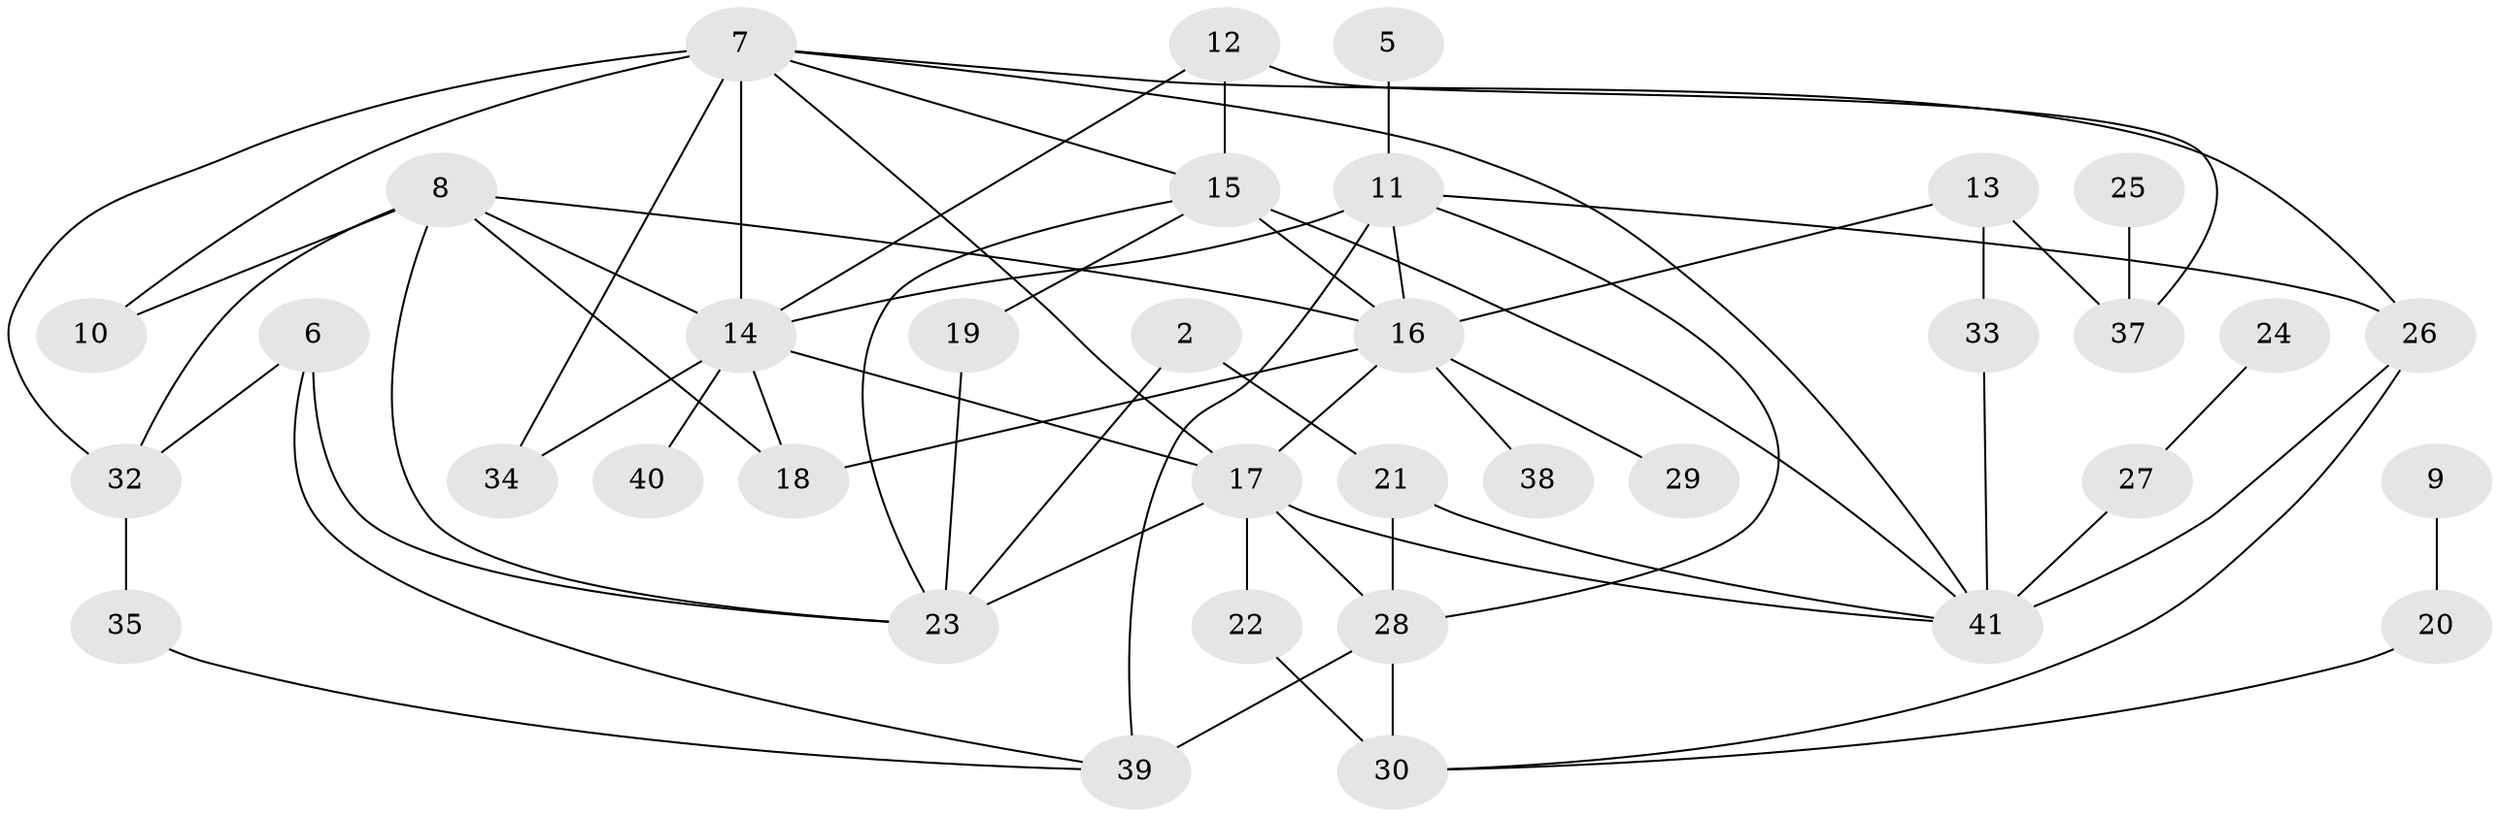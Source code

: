 // original degree distribution, {0: 0.05952380952380952, 2: 0.16666666666666666, 1: 0.21428571428571427, 3: 0.25, 4: 0.16666666666666666, 5: 0.10714285714285714, 6: 0.03571428571428571}
// Generated by graph-tools (version 1.1) at 2025/33/03/09/25 02:33:54]
// undirected, 36 vertices, 63 edges
graph export_dot {
graph [start="1"]
  node [color=gray90,style=filled];
  2;
  5;
  6;
  7;
  8;
  9;
  10;
  11;
  12;
  13;
  14;
  15;
  16;
  17;
  18;
  19;
  20;
  21;
  22;
  23;
  24;
  25;
  26;
  27;
  28;
  29;
  30;
  32;
  33;
  34;
  35;
  37;
  38;
  39;
  40;
  41;
  2 -- 21 [weight=1.0];
  2 -- 23 [weight=1.0];
  5 -- 11 [weight=1.0];
  6 -- 23 [weight=1.0];
  6 -- 32 [weight=1.0];
  6 -- 39 [weight=1.0];
  7 -- 10 [weight=2.0];
  7 -- 14 [weight=2.0];
  7 -- 15 [weight=1.0];
  7 -- 17 [weight=1.0];
  7 -- 26 [weight=1.0];
  7 -- 32 [weight=1.0];
  7 -- 34 [weight=1.0];
  7 -- 41 [weight=1.0];
  8 -- 10 [weight=1.0];
  8 -- 14 [weight=1.0];
  8 -- 16 [weight=1.0];
  8 -- 18 [weight=2.0];
  8 -- 23 [weight=1.0];
  8 -- 32 [weight=1.0];
  9 -- 20 [weight=1.0];
  11 -- 14 [weight=1.0];
  11 -- 16 [weight=1.0];
  11 -- 26 [weight=1.0];
  11 -- 28 [weight=1.0];
  11 -- 39 [weight=2.0];
  12 -- 14 [weight=1.0];
  12 -- 15 [weight=1.0];
  12 -- 37 [weight=1.0];
  13 -- 16 [weight=1.0];
  13 -- 33 [weight=1.0];
  13 -- 37 [weight=1.0];
  14 -- 17 [weight=3.0];
  14 -- 18 [weight=2.0];
  14 -- 34 [weight=1.0];
  14 -- 40 [weight=4.0];
  15 -- 16 [weight=2.0];
  15 -- 19 [weight=1.0];
  15 -- 23 [weight=1.0];
  15 -- 41 [weight=1.0];
  16 -- 17 [weight=1.0];
  16 -- 18 [weight=1.0];
  16 -- 29 [weight=1.0];
  16 -- 38 [weight=1.0];
  17 -- 22 [weight=1.0];
  17 -- 23 [weight=1.0];
  17 -- 28 [weight=1.0];
  17 -- 41 [weight=1.0];
  19 -- 23 [weight=1.0];
  20 -- 30 [weight=1.0];
  21 -- 28 [weight=1.0];
  21 -- 41 [weight=1.0];
  22 -- 30 [weight=1.0];
  24 -- 27 [weight=1.0];
  25 -- 37 [weight=1.0];
  26 -- 30 [weight=1.0];
  26 -- 41 [weight=1.0];
  27 -- 41 [weight=2.0];
  28 -- 30 [weight=2.0];
  28 -- 39 [weight=1.0];
  32 -- 35 [weight=1.0];
  33 -- 41 [weight=1.0];
  35 -- 39 [weight=1.0];
}
